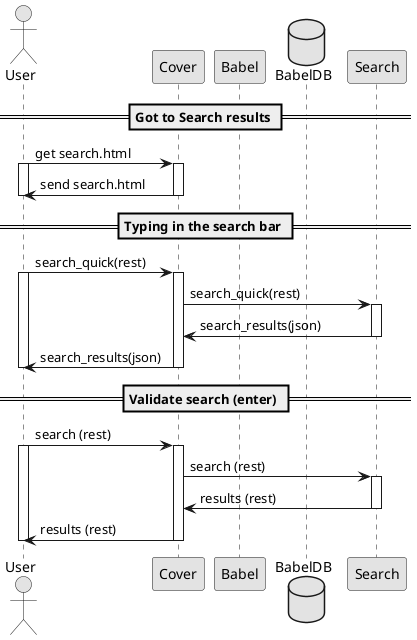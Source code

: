 @startuml
skinparam monochrome true

actor User
participant Cover
participant Babel
database BabelDB
participant Search

== Got to Search results ==

User -> Cover : get search.html
activate User
    activate Cover
    Cover -> User : send search.html
    deactivate Cover
deactivate User
== Typing in the search bar ==
User -> Cover : search_quick(rest)
activate User
    activate Cover
    Cover -> Search : search_quick(rest)

        activate Search
        Search -> Cover : search_results(json)
        deactivate Search
    Cover -> User : search_results(json)
    deactivate Cover
deactivate User

== Validate search (enter) ==

User -> Cover : search (rest)
activate User
    activate Cover
    Cover -> Search : search (rest)
        activate Search
        Search -> Cover: results (rest)
        deactivate Search
    Cover -> User : results (rest)
    deactivate Cover
deactivate User

@enduml